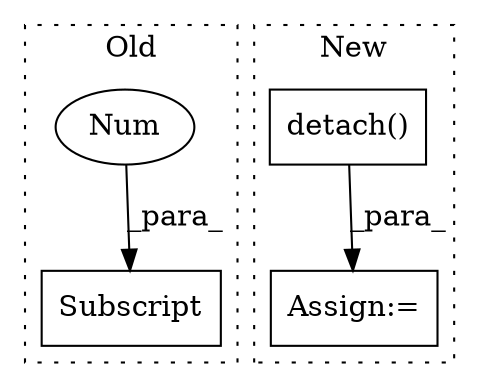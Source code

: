 digraph G {
subgraph cluster0 {
1 [label="Subscript" a="63" s="1610,0" l="35,0" shape="box"];
4 [label="Num" a="76" s="1643" l="1" shape="ellipse"];
label = "Old";
style="dotted";
}
subgraph cluster1 {
2 [label="detach()" a="75" s="1742" l="14" shape="box"];
3 [label="Assign:=" a="68" s="1709" l="3" shape="box"];
label = "New";
style="dotted";
}
2 -> 3 [label="_para_"];
4 -> 1 [label="_para_"];
}